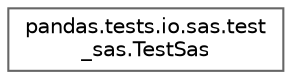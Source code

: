 digraph "Graphical Class Hierarchy"
{
 // LATEX_PDF_SIZE
  bgcolor="transparent";
  edge [fontname=Helvetica,fontsize=10,labelfontname=Helvetica,labelfontsize=10];
  node [fontname=Helvetica,fontsize=10,shape=box,height=0.2,width=0.4];
  rankdir="LR";
  Node0 [id="Node000000",label="pandas.tests.io.sas.test\l_sas.TestSas",height=0.2,width=0.4,color="grey40", fillcolor="white", style="filled",URL="$d9/d46/classpandas_1_1tests_1_1io_1_1sas_1_1test__sas_1_1TestSas.html",tooltip=" "];
}
